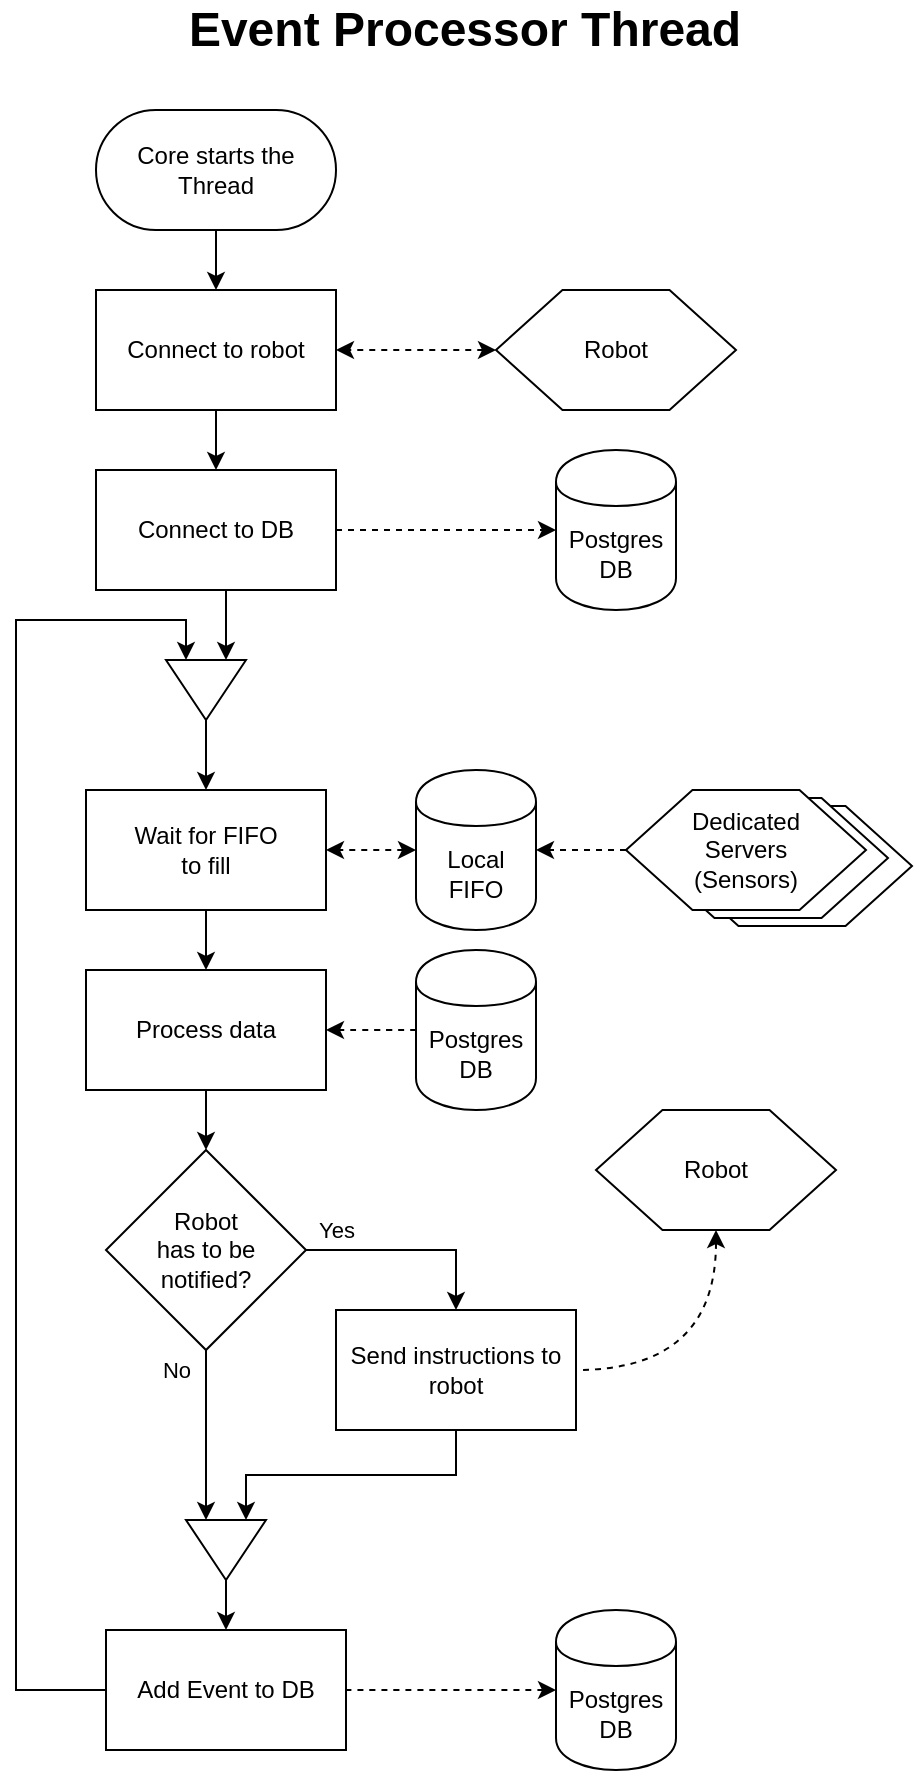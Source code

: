 <mxfile version="12.3.2" type="device" pages="1"><diagram id="WyI89PjOJZKFvI7Rmi5Z" name="Page-1"><mxGraphModel dx="1351" dy="1036" grid="1" gridSize="10" guides="1" tooltips="1" connect="1" arrows="1" fold="1" page="1" pageScale="1" pageWidth="4681" pageHeight="3300" math="0" shadow="0"><root><mxCell id="0"/><mxCell id="1" parent="0"/><mxCell id="nkEiFam7FDuAKkGqJgdO-44" value="&lt;font style=&quot;font-size: 24px&quot;&gt;&lt;b&gt;Event Processor Thread&lt;/b&gt;&lt;/font&gt;" style="text;html=1;align=center;verticalAlign=middle;resizable=0;points=[];;autosize=1;" vertex="1" parent="1"><mxGeometry x="279" y="70" width="290" height="20" as="geometry"/></mxCell><mxCell id="nkEiFam7FDuAKkGqJgdO-45" value="" style="group" vertex="1" connectable="0" parent="1"><mxGeometry x="200" y="120" width="448" height="830" as="geometry"/></mxCell><mxCell id="nkEiFam7FDuAKkGqJgdO-1" value="Core starts the Thread" style="rounded=1;whiteSpace=wrap;html=1;arcSize=50;" vertex="1" parent="nkEiFam7FDuAKkGqJgdO-45"><mxGeometry x="40" width="120" height="60" as="geometry"/></mxCell><mxCell id="nkEiFam7FDuAKkGqJgdO-2" value="Connect to robot" style="rounded=1;whiteSpace=wrap;html=1;arcSize=0;" vertex="1" parent="nkEiFam7FDuAKkGqJgdO-45"><mxGeometry x="40" y="90" width="120" height="60" as="geometry"/></mxCell><mxCell id="nkEiFam7FDuAKkGqJgdO-14" style="edgeStyle=orthogonalEdgeStyle;rounded=0;orthogonalLoop=1;jettySize=auto;html=1;exitX=0.5;exitY=1;exitDx=0;exitDy=0;entryX=0.5;entryY=0;entryDx=0;entryDy=0;" edge="1" parent="nkEiFam7FDuAKkGqJgdO-45" source="nkEiFam7FDuAKkGqJgdO-1" target="nkEiFam7FDuAKkGqJgdO-2"><mxGeometry relative="1" as="geometry"/></mxCell><mxCell id="nkEiFam7FDuAKkGqJgdO-3" value="Connect to DB" style="rounded=1;whiteSpace=wrap;html=1;arcSize=0;" vertex="1" parent="nkEiFam7FDuAKkGqJgdO-45"><mxGeometry x="40" y="180" width="120" height="60" as="geometry"/></mxCell><mxCell id="nkEiFam7FDuAKkGqJgdO-15" style="edgeStyle=orthogonalEdgeStyle;rounded=0;orthogonalLoop=1;jettySize=auto;html=1;exitX=0.5;exitY=1;exitDx=0;exitDy=0;entryX=0.5;entryY=0;entryDx=0;entryDy=0;" edge="1" parent="nkEiFam7FDuAKkGqJgdO-45" source="nkEiFam7FDuAKkGqJgdO-2" target="nkEiFam7FDuAKkGqJgdO-3"><mxGeometry relative="1" as="geometry"/></mxCell><mxCell id="nkEiFam7FDuAKkGqJgdO-4" value="Wait for FIFO&lt;br&gt;to fill" style="rounded=1;whiteSpace=wrap;html=1;arcSize=0;" vertex="1" parent="nkEiFam7FDuAKkGqJgdO-45"><mxGeometry x="35" y="340" width="120" height="60" as="geometry"/></mxCell><mxCell id="nkEiFam7FDuAKkGqJgdO-7" style="edgeStyle=orthogonalEdgeStyle;rounded=0;orthogonalLoop=1;jettySize=auto;html=1;exitX=1;exitY=0.5;exitDx=0;exitDy=0;entryX=0.5;entryY=0;entryDx=0;entryDy=0;" edge="1" parent="nkEiFam7FDuAKkGqJgdO-45" source="nkEiFam7FDuAKkGqJgdO-5" target="nkEiFam7FDuAKkGqJgdO-4"><mxGeometry relative="1" as="geometry"/></mxCell><mxCell id="nkEiFam7FDuAKkGqJgdO-5" value="" style="triangle;whiteSpace=wrap;html=1;rotation=90;" vertex="1" parent="nkEiFam7FDuAKkGqJgdO-45"><mxGeometry x="80" y="270" width="30" height="40" as="geometry"/></mxCell><mxCell id="nkEiFam7FDuAKkGqJgdO-6" style="edgeStyle=orthogonalEdgeStyle;rounded=0;orthogonalLoop=1;jettySize=auto;html=1;exitX=0.5;exitY=1;exitDx=0;exitDy=0;entryX=0;entryY=0.25;entryDx=0;entryDy=0;" edge="1" parent="nkEiFam7FDuAKkGqJgdO-45" source="nkEiFam7FDuAKkGqJgdO-3" target="nkEiFam7FDuAKkGqJgdO-5"><mxGeometry relative="1" as="geometry"/></mxCell><mxCell id="nkEiFam7FDuAKkGqJgdO-8" value="Process data" style="rounded=1;whiteSpace=wrap;html=1;arcSize=0;" vertex="1" parent="nkEiFam7FDuAKkGqJgdO-45"><mxGeometry x="35" y="430" width="120" height="60" as="geometry"/></mxCell><mxCell id="nkEiFam7FDuAKkGqJgdO-9" style="edgeStyle=orthogonalEdgeStyle;rounded=0;orthogonalLoop=1;jettySize=auto;html=1;exitX=0.5;exitY=1;exitDx=0;exitDy=0;entryX=0.5;entryY=0;entryDx=0;entryDy=0;" edge="1" parent="nkEiFam7FDuAKkGqJgdO-45" source="nkEiFam7FDuAKkGqJgdO-4" target="nkEiFam7FDuAKkGqJgdO-8"><mxGeometry relative="1" as="geometry"/></mxCell><mxCell id="nkEiFam7FDuAKkGqJgdO-10" value="Robot&lt;br&gt;has to be notified?" style="rhombus;whiteSpace=wrap;html=1;" vertex="1" parent="nkEiFam7FDuAKkGqJgdO-45"><mxGeometry x="45" y="520" width="100" height="100" as="geometry"/></mxCell><mxCell id="nkEiFam7FDuAKkGqJgdO-11" style="edgeStyle=orthogonalEdgeStyle;rounded=0;orthogonalLoop=1;jettySize=auto;html=1;exitX=0.5;exitY=1;exitDx=0;exitDy=0;entryX=0.5;entryY=0;entryDx=0;entryDy=0;" edge="1" parent="nkEiFam7FDuAKkGqJgdO-45" source="nkEiFam7FDuAKkGqJgdO-8" target="nkEiFam7FDuAKkGqJgdO-10"><mxGeometry relative="1" as="geometry"/></mxCell><mxCell id="nkEiFam7FDuAKkGqJgdO-12" value="Send instructions to robot" style="rounded=1;whiteSpace=wrap;html=1;arcSize=0;" vertex="1" parent="nkEiFam7FDuAKkGqJgdO-45"><mxGeometry x="160" y="600" width="120" height="60" as="geometry"/></mxCell><mxCell id="nkEiFam7FDuAKkGqJgdO-13" value="Yes" style="edgeStyle=orthogonalEdgeStyle;rounded=0;orthogonalLoop=1;jettySize=auto;html=1;exitX=1;exitY=0.5;exitDx=0;exitDy=0;entryX=0.5;entryY=0;entryDx=0;entryDy=0;" edge="1" parent="nkEiFam7FDuAKkGqJgdO-45" source="nkEiFam7FDuAKkGqJgdO-10" target="nkEiFam7FDuAKkGqJgdO-12"><mxGeometry x="-0.714" y="10" relative="1" as="geometry"><mxPoint as="offset"/></mxGeometry></mxCell><mxCell id="nkEiFam7FDuAKkGqJgdO-24" style="edgeStyle=orthogonalEdgeStyle;rounded=0;orthogonalLoop=1;jettySize=auto;html=1;exitX=0;exitY=0.5;exitDx=0;exitDy=0;entryX=0;entryY=0.75;entryDx=0;entryDy=0;" edge="1" parent="nkEiFam7FDuAKkGqJgdO-45" source="nkEiFam7FDuAKkGqJgdO-16" target="nkEiFam7FDuAKkGqJgdO-5"><mxGeometry relative="1" as="geometry"><Array as="points"><mxPoint y="790"/><mxPoint y="255"/><mxPoint x="85" y="255"/></Array></mxGeometry></mxCell><mxCell id="nkEiFam7FDuAKkGqJgdO-16" value="Add Event to DB" style="rounded=1;whiteSpace=wrap;html=1;arcSize=0;" vertex="1" parent="nkEiFam7FDuAKkGqJgdO-45"><mxGeometry x="45" y="760" width="120" height="60" as="geometry"/></mxCell><mxCell id="nkEiFam7FDuAKkGqJgdO-23" style="edgeStyle=orthogonalEdgeStyle;rounded=0;orthogonalLoop=1;jettySize=auto;html=1;exitX=1;exitY=0.5;exitDx=0;exitDy=0;entryX=0.5;entryY=0;entryDx=0;entryDy=0;" edge="1" parent="nkEiFam7FDuAKkGqJgdO-45" source="nkEiFam7FDuAKkGqJgdO-17" target="nkEiFam7FDuAKkGqJgdO-16"><mxGeometry relative="1" as="geometry"/></mxCell><mxCell id="nkEiFam7FDuAKkGqJgdO-17" value="" style="triangle;whiteSpace=wrap;html=1;rotation=90;" vertex="1" parent="nkEiFam7FDuAKkGqJgdO-45"><mxGeometry x="90" y="700" width="30" height="40" as="geometry"/></mxCell><mxCell id="nkEiFam7FDuAKkGqJgdO-22" value="No" style="edgeStyle=orthogonalEdgeStyle;rounded=0;orthogonalLoop=1;jettySize=auto;html=1;exitX=0.5;exitY=1;exitDx=0;exitDy=0;entryX=0;entryY=0.75;entryDx=0;entryDy=0;" edge="1" parent="nkEiFam7FDuAKkGqJgdO-45" source="nkEiFam7FDuAKkGqJgdO-10" target="nkEiFam7FDuAKkGqJgdO-17"><mxGeometry x="-0.765" y="-15" relative="1" as="geometry"><mxPoint as="offset"/></mxGeometry></mxCell><mxCell id="nkEiFam7FDuAKkGqJgdO-20" style="edgeStyle=orthogonalEdgeStyle;rounded=0;orthogonalLoop=1;jettySize=auto;html=1;exitX=0.5;exitY=1;exitDx=0;exitDy=0;entryX=0;entryY=0.25;entryDx=0;entryDy=0;" edge="1" parent="nkEiFam7FDuAKkGqJgdO-45" source="nkEiFam7FDuAKkGqJgdO-12" target="nkEiFam7FDuAKkGqJgdO-17"><mxGeometry relative="1" as="geometry"/></mxCell><mxCell id="nkEiFam7FDuAKkGqJgdO-25" value="Postgres&lt;br&gt;DB" style="shape=cylinder;whiteSpace=wrap;html=1;boundedLbl=1;backgroundOutline=1;" vertex="1" parent="nkEiFam7FDuAKkGqJgdO-45"><mxGeometry x="270" y="170" width="60" height="80" as="geometry"/></mxCell><mxCell id="nkEiFam7FDuAKkGqJgdO-28" style="edgeStyle=orthogonalEdgeStyle;rounded=0;orthogonalLoop=1;jettySize=auto;html=1;exitX=1;exitY=0.5;exitDx=0;exitDy=0;entryX=0;entryY=0.5;entryDx=0;entryDy=0;dashed=1;startArrow=none;startFill=0;" edge="1" parent="nkEiFam7FDuAKkGqJgdO-45" source="nkEiFam7FDuAKkGqJgdO-3" target="nkEiFam7FDuAKkGqJgdO-25"><mxGeometry relative="1" as="geometry"/></mxCell><mxCell id="nkEiFam7FDuAKkGqJgdO-27" style="edgeStyle=orthogonalEdgeStyle;rounded=0;orthogonalLoop=1;jettySize=auto;html=1;exitX=0;exitY=0.5;exitDx=0;exitDy=0;entryX=1;entryY=0.5;entryDx=0;entryDy=0;startArrow=classic;startFill=1;dashed=1;" edge="1" parent="nkEiFam7FDuAKkGqJgdO-45" source="nkEiFam7FDuAKkGqJgdO-26" target="nkEiFam7FDuAKkGqJgdO-2"><mxGeometry relative="1" as="geometry"/></mxCell><mxCell id="nkEiFam7FDuAKkGqJgdO-26" value="Robot" style="shape=hexagon;perimeter=hexagonPerimeter2;whiteSpace=wrap;html=1;size=0.277;" vertex="1" parent="nkEiFam7FDuAKkGqJgdO-45"><mxGeometry x="240" y="90" width="120" height="60" as="geometry"/></mxCell><mxCell id="nkEiFam7FDuAKkGqJgdO-35" style="edgeStyle=orthogonalEdgeStyle;rounded=0;orthogonalLoop=1;jettySize=auto;html=1;exitX=0;exitY=0.5;exitDx=0;exitDy=0;entryX=1;entryY=0.5;entryDx=0;entryDy=0;dashed=1;startArrow=classic;startFill=1;" edge="1" parent="nkEiFam7FDuAKkGqJgdO-45" source="nkEiFam7FDuAKkGqJgdO-29" target="nkEiFam7FDuAKkGqJgdO-4"><mxGeometry relative="1" as="geometry"/></mxCell><mxCell id="nkEiFam7FDuAKkGqJgdO-29" value="Local&lt;br&gt;FIFO" style="shape=cylinder;whiteSpace=wrap;html=1;boundedLbl=1;backgroundOutline=1;" vertex="1" parent="nkEiFam7FDuAKkGqJgdO-45"><mxGeometry x="200" y="330" width="60" height="80" as="geometry"/></mxCell><mxCell id="nkEiFam7FDuAKkGqJgdO-33" value="" style="group" vertex="1" connectable="0" parent="nkEiFam7FDuAKkGqJgdO-45"><mxGeometry x="305" y="340" width="143" height="68" as="geometry"/></mxCell><mxCell id="nkEiFam7FDuAKkGqJgdO-32" value="Dedicated&lt;br&gt;Servers" style="shape=hexagon;perimeter=hexagonPerimeter2;whiteSpace=wrap;html=1;size=0.277;" vertex="1" parent="nkEiFam7FDuAKkGqJgdO-33"><mxGeometry x="23" y="8" width="120" height="60" as="geometry"/></mxCell><mxCell id="nkEiFam7FDuAKkGqJgdO-31" value="Dedicated&lt;br&gt;Servers" style="shape=hexagon;perimeter=hexagonPerimeter2;whiteSpace=wrap;html=1;size=0.277;" vertex="1" parent="nkEiFam7FDuAKkGqJgdO-33"><mxGeometry x="11" y="4" width="120" height="60" as="geometry"/></mxCell><mxCell id="nkEiFam7FDuAKkGqJgdO-30" value="Dedicated&lt;br&gt;Servers&lt;br&gt;(Sensors)" style="shape=hexagon;perimeter=hexagonPerimeter2;whiteSpace=wrap;html=1;size=0.277;" vertex="1" parent="nkEiFam7FDuAKkGqJgdO-33"><mxGeometry width="120" height="60" as="geometry"/></mxCell><mxCell id="nkEiFam7FDuAKkGqJgdO-34" style="edgeStyle=orthogonalEdgeStyle;rounded=0;orthogonalLoop=1;jettySize=auto;html=1;exitX=0;exitY=0.5;exitDx=0;exitDy=0;entryX=1;entryY=0.5;entryDx=0;entryDy=0;dashed=1;startArrow=none;startFill=0;" edge="1" parent="nkEiFam7FDuAKkGqJgdO-45" source="nkEiFam7FDuAKkGqJgdO-30" target="nkEiFam7FDuAKkGqJgdO-29"><mxGeometry relative="1" as="geometry"/></mxCell><mxCell id="nkEiFam7FDuAKkGqJgdO-37" value="" style="edgeStyle=orthogonalEdgeStyle;rounded=0;orthogonalLoop=1;jettySize=auto;html=1;dashed=1;startArrow=classic;startFill=1;endArrow=none;endFill=0;entryX=1;entryY=0.5;entryDx=0;entryDy=0;exitX=0.5;exitY=1;exitDx=0;exitDy=0;curved=1;" edge="1" parent="nkEiFam7FDuAKkGqJgdO-45" source="nkEiFam7FDuAKkGqJgdO-36" target="nkEiFam7FDuAKkGqJgdO-12"><mxGeometry relative="1" as="geometry"/></mxCell><mxCell id="nkEiFam7FDuAKkGqJgdO-36" value="Robot" style="shape=hexagon;perimeter=hexagonPerimeter2;whiteSpace=wrap;html=1;size=0.277;" vertex="1" parent="nkEiFam7FDuAKkGqJgdO-45"><mxGeometry x="290" y="500" width="120" height="60" as="geometry"/></mxCell><mxCell id="nkEiFam7FDuAKkGqJgdO-41" style="edgeStyle=orthogonalEdgeStyle;curved=1;rounded=0;orthogonalLoop=1;jettySize=auto;html=1;exitX=0;exitY=0.5;exitDx=0;exitDy=0;entryX=1;entryY=0.5;entryDx=0;entryDy=0;dashed=1;startArrow=classic;startFill=1;endArrow=none;endFill=0;" edge="1" parent="nkEiFam7FDuAKkGqJgdO-45" source="nkEiFam7FDuAKkGqJgdO-38" target="nkEiFam7FDuAKkGqJgdO-16"><mxGeometry relative="1" as="geometry"/></mxCell><mxCell id="nkEiFam7FDuAKkGqJgdO-38" value="Postgres&lt;br&gt;DB" style="shape=cylinder;whiteSpace=wrap;html=1;boundedLbl=1;backgroundOutline=1;" vertex="1" parent="nkEiFam7FDuAKkGqJgdO-45"><mxGeometry x="270" y="750" width="60" height="80" as="geometry"/></mxCell><mxCell id="nkEiFam7FDuAKkGqJgdO-43" style="edgeStyle=orthogonalEdgeStyle;curved=1;rounded=0;orthogonalLoop=1;jettySize=auto;html=1;exitX=0;exitY=0.5;exitDx=0;exitDy=0;entryX=1;entryY=0.5;entryDx=0;entryDy=0;dashed=1;startArrow=none;startFill=0;endArrow=classic;endFill=1;" edge="1" parent="nkEiFam7FDuAKkGqJgdO-45" source="nkEiFam7FDuAKkGqJgdO-42" target="nkEiFam7FDuAKkGqJgdO-8"><mxGeometry relative="1" as="geometry"/></mxCell><mxCell id="nkEiFam7FDuAKkGqJgdO-42" value="Postgres&lt;br&gt;DB" style="shape=cylinder;whiteSpace=wrap;html=1;boundedLbl=1;backgroundOutline=1;" vertex="1" parent="nkEiFam7FDuAKkGqJgdO-45"><mxGeometry x="200" y="420" width="60" height="80" as="geometry"/></mxCell></root></mxGraphModel></diagram></mxfile>